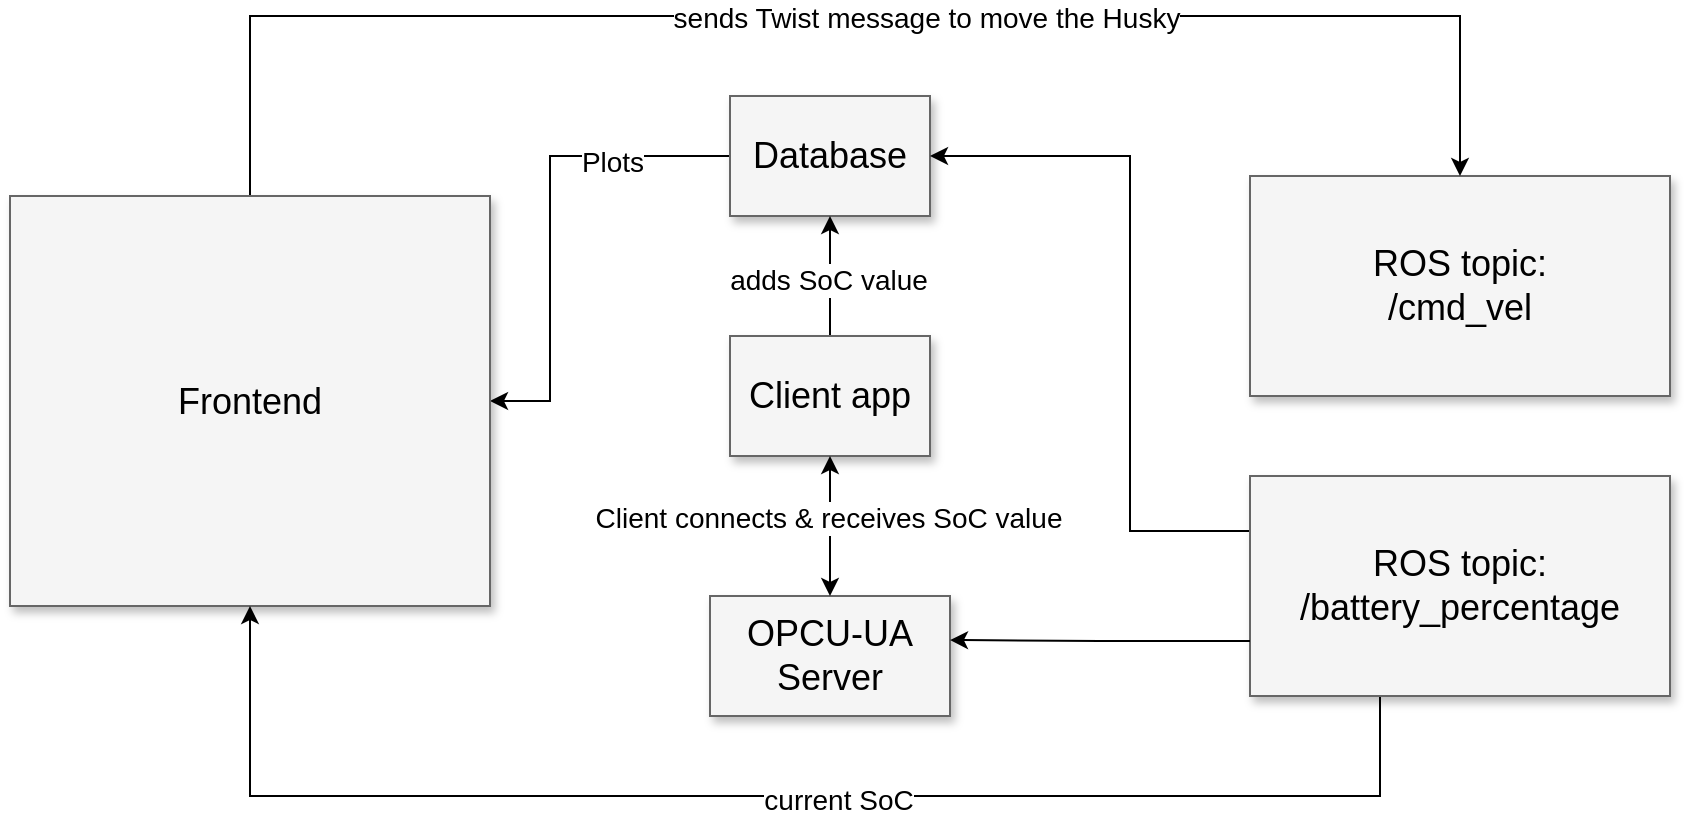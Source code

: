 <mxfile version="24.0.7" type="device">
  <diagram name="Page-1" id="90a13364-a465-7bf4-72fc-28e22215d7a0">
    <mxGraphModel dx="1434" dy="822" grid="1" gridSize="10" guides="1" tooltips="1" connect="1" arrows="1" fold="1" page="1" pageScale="1.5" pageWidth="1169" pageHeight="826" background="none" math="0" shadow="0">
      <root>
        <mxCell id="0" style=";html=1;" />
        <mxCell id="1" style=";html=1;" parent="0" />
        <mxCell id="3a17f1ce550125da-2" value="&lt;div&gt;ROS topic:&lt;/div&gt;&lt;div&gt;/cmd_vel&lt;br&gt;&lt;/div&gt;" style="whiteSpace=wrap;html=1;shadow=1;fontSize=18;fillColor=#f5f5f5;strokeColor=#666666;" parent="1" vertex="1">
          <mxGeometry x="1120" y="510" width="210" height="110" as="geometry" />
        </mxCell>
        <mxCell id="VXYnu9VB-vP2E8ByFpJl-26" style="edgeStyle=orthogonalEdgeStyle;rounded=0;orthogonalLoop=1;jettySize=auto;html=1;entryX=1;entryY=0.5;entryDx=0;entryDy=0;" edge="1" parent="1" source="3a17f1ce550125da-9" target="3a17f1ce550125da-10">
          <mxGeometry relative="1" as="geometry">
            <Array as="points">
              <mxPoint x="770" y="500" />
              <mxPoint x="770" y="623" />
            </Array>
          </mxGeometry>
        </mxCell>
        <mxCell id="VXYnu9VB-vP2E8ByFpJl-44" value="Plots" style="edgeLabel;html=1;align=center;verticalAlign=middle;resizable=0;points=[];fontSize=14;" vertex="1" connectable="0" parent="VXYnu9VB-vP2E8ByFpJl-26">
          <mxGeometry x="-0.515" y="3" relative="1" as="geometry">
            <mxPoint as="offset" />
          </mxGeometry>
        </mxCell>
        <mxCell id="3a17f1ce550125da-9" value="Database" style="whiteSpace=wrap;html=1;shadow=1;fontSize=18;fillColor=#f5f5f5;strokeColor=#666666;" parent="1" vertex="1">
          <mxGeometry x="860" y="470" width="100" height="60" as="geometry" />
        </mxCell>
        <mxCell id="VXYnu9VB-vP2E8ByFpJl-37" style="edgeStyle=orthogonalEdgeStyle;rounded=0;orthogonalLoop=1;jettySize=auto;html=1;exitX=0.5;exitY=0;exitDx=0;exitDy=0;entryX=0.5;entryY=0;entryDx=0;entryDy=0;" edge="1" parent="1" source="3a17f1ce550125da-10" target="3a17f1ce550125da-2">
          <mxGeometry relative="1" as="geometry">
            <Array as="points">
              <mxPoint x="620" y="430" />
              <mxPoint x="1225" y="430" />
            </Array>
          </mxGeometry>
        </mxCell>
        <mxCell id="VXYnu9VB-vP2E8ByFpJl-38" value="sends Twist message to move the Husky" style="edgeLabel;html=1;align=center;verticalAlign=middle;resizable=0;points=[];fontSize=14;" vertex="1" connectable="0" parent="VXYnu9VB-vP2E8ByFpJl-37">
          <mxGeometry x="0.105" y="-1" relative="1" as="geometry">
            <mxPoint as="offset" />
          </mxGeometry>
        </mxCell>
        <mxCell id="3a17f1ce550125da-10" value="Frontend" style="whiteSpace=wrap;html=1;shadow=1;fontSize=18;fillColor=#f5f5f5;strokeColor=#666666;" parent="1" vertex="1">
          <mxGeometry x="500" y="520" width="240" height="205" as="geometry" />
        </mxCell>
        <mxCell id="VXYnu9VB-vP2E8ByFpJl-30" style="edgeStyle=orthogonalEdgeStyle;rounded=0;orthogonalLoop=1;jettySize=auto;html=1;exitX=0.5;exitY=1;exitDx=0;exitDy=0;entryX=0.5;entryY=1;entryDx=0;entryDy=0;" edge="1" parent="1" source="VXYnu9VB-vP2E8ByFpJl-5" target="3a17f1ce550125da-10">
          <mxGeometry relative="1" as="geometry">
            <Array as="points">
              <mxPoint x="1185" y="820" />
              <mxPoint x="620" y="820" />
            </Array>
          </mxGeometry>
        </mxCell>
        <mxCell id="VXYnu9VB-vP2E8ByFpJl-45" value="current SoC" style="edgeLabel;html=1;align=center;verticalAlign=middle;resizable=0;points=[];fontSize=14;" vertex="1" connectable="0" parent="VXYnu9VB-vP2E8ByFpJl-30">
          <mxGeometry x="-0.037" y="2" relative="1" as="geometry">
            <mxPoint as="offset" />
          </mxGeometry>
        </mxCell>
        <mxCell id="VXYnu9VB-vP2E8ByFpJl-56" style="edgeStyle=orthogonalEdgeStyle;rounded=0;orthogonalLoop=1;jettySize=auto;html=1;exitX=0;exitY=0.25;exitDx=0;exitDy=0;entryX=1;entryY=0.5;entryDx=0;entryDy=0;" edge="1" parent="1" source="VXYnu9VB-vP2E8ByFpJl-5" target="3a17f1ce550125da-9">
          <mxGeometry relative="1" as="geometry">
            <Array as="points">
              <mxPoint x="1060" y="688" />
              <mxPoint x="1060" y="500" />
            </Array>
          </mxGeometry>
        </mxCell>
        <mxCell id="VXYnu9VB-vP2E8ByFpJl-5" value="&lt;div&gt;ROS topic:&lt;/div&gt;&lt;div&gt;/battery_percentage&lt;br&gt;&lt;/div&gt;" style="whiteSpace=wrap;html=1;shadow=1;fontSize=18;fillColor=#f5f5f5;strokeColor=#666666;" vertex="1" parent="1">
          <mxGeometry x="1120" y="660" width="210" height="110" as="geometry" />
        </mxCell>
        <mxCell id="VXYnu9VB-vP2E8ByFpJl-6" value="OPCU-UA Server" style="whiteSpace=wrap;html=1;shadow=1;fontSize=18;fillColor=#f5f5f5;strokeColor=#666666;" vertex="1" parent="1">
          <mxGeometry x="850" y="720" width="120" height="60" as="geometry" />
        </mxCell>
        <mxCell id="VXYnu9VB-vP2E8ByFpJl-29" style="edgeStyle=orthogonalEdgeStyle;rounded=0;orthogonalLoop=1;jettySize=auto;html=1;exitX=0;exitY=0.75;exitDx=0;exitDy=0;entryX=1;entryY=0.367;entryDx=0;entryDy=0;entryPerimeter=0;" edge="1" parent="1" source="VXYnu9VB-vP2E8ByFpJl-5" target="VXYnu9VB-vP2E8ByFpJl-6">
          <mxGeometry relative="1" as="geometry" />
        </mxCell>
        <mxCell id="VXYnu9VB-vP2E8ByFpJl-41" style="edgeStyle=orthogonalEdgeStyle;rounded=0;orthogonalLoop=1;jettySize=auto;html=1;exitX=0.5;exitY=0;exitDx=0;exitDy=0;entryX=0.5;entryY=1;entryDx=0;entryDy=0;" edge="1" parent="1" source="VXYnu9VB-vP2E8ByFpJl-34" target="3a17f1ce550125da-9">
          <mxGeometry relative="1" as="geometry" />
        </mxCell>
        <mxCell id="VXYnu9VB-vP2E8ByFpJl-43" value="adds SoC value" style="edgeLabel;html=1;align=center;verticalAlign=middle;resizable=0;points=[];fontSize=14;" vertex="1" connectable="0" parent="VXYnu9VB-vP2E8ByFpJl-41">
          <mxGeometry x="-0.067" y="1" relative="1" as="geometry">
            <mxPoint as="offset" />
          </mxGeometry>
        </mxCell>
        <mxCell id="VXYnu9VB-vP2E8ByFpJl-34" value="Client app" style="whiteSpace=wrap;html=1;shadow=1;fontSize=18;fillColor=#f5f5f5;strokeColor=#666666;" vertex="1" parent="1">
          <mxGeometry x="860" y="590" width="100" height="60" as="geometry" />
        </mxCell>
        <mxCell id="VXYnu9VB-vP2E8ByFpJl-39" value="" style="endArrow=classic;startArrow=classic;html=1;rounded=0;exitX=0.5;exitY=0;exitDx=0;exitDy=0;entryX=0.5;entryY=1;entryDx=0;entryDy=0;" edge="1" parent="1" source="VXYnu9VB-vP2E8ByFpJl-6" target="VXYnu9VB-vP2E8ByFpJl-34">
          <mxGeometry width="50" height="50" relative="1" as="geometry">
            <mxPoint x="770" y="670" as="sourcePoint" />
            <mxPoint x="820" y="620" as="targetPoint" />
          </mxGeometry>
        </mxCell>
        <mxCell id="VXYnu9VB-vP2E8ByFpJl-55" value="Client connects &amp;amp; receives SoC value" style="edgeLabel;html=1;align=center;verticalAlign=middle;resizable=0;points=[];fontSize=14;" vertex="1" connectable="0" parent="VXYnu9VB-vP2E8ByFpJl-39">
          <mxGeometry x="0.12" y="1" relative="1" as="geometry">
            <mxPoint as="offset" />
          </mxGeometry>
        </mxCell>
      </root>
    </mxGraphModel>
  </diagram>
</mxfile>
